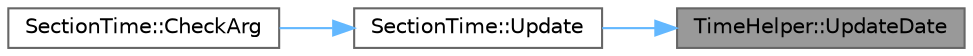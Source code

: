 digraph "TimeHelper::UpdateDate"
{
 // LATEX_PDF_SIZE
  bgcolor="transparent";
  edge [fontname=Helvetica,fontsize=10,labelfontname=Helvetica,labelfontsize=10];
  node [fontname=Helvetica,fontsize=10,shape=box,height=0.2,width=0.4];
  rankdir="RL";
  Node1 [id="Node000001",label="TimeHelper::UpdateDate",height=0.2,width=0.4,color="gray40", fillcolor="grey60", style="filled", fontcolor="black",tooltip="Updates the start and end dates to match the given date."];
  Node1 -> Node2 [id="edge1_Node000001_Node000002",dir="back",color="steelblue1",style="solid",tooltip=" "];
  Node2 [id="Node000002",label="SectionTime::Update",height=0.2,width=0.4,color="grey40", fillcolor="white", style="filled",URL="$class_section_time.html#ac2f691c0d39b2165c914fe683d8cae48",tooltip="Updates the section's DateTime structures with current values."];
  Node2 -> Node3 [id="edge2_Node000002_Node000003",dir="back",color="steelblue1",style="solid",tooltip=" "];
  Node3 [id="Node000003",label="SectionTime::CheckArg",height=0.2,width=0.4,color="grey40", fillcolor="white", style="filled",URL="$class_section_time.html#a0c63e374b754c001ef7e8b8f5d2344e7",tooltip="Checks the validity of the section time arguments."];
}
